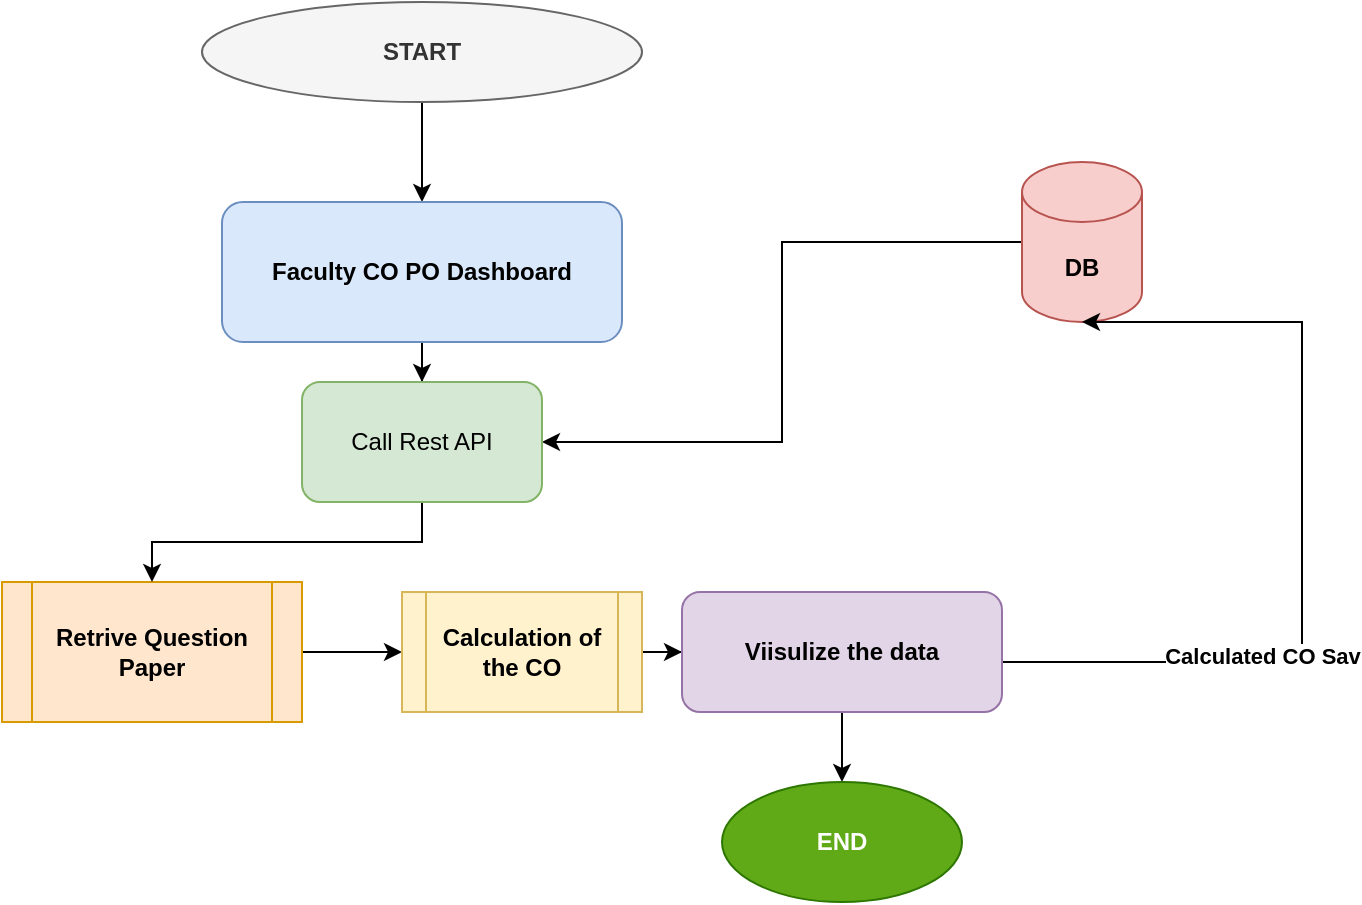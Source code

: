 <mxfile version="20.0.1" type="github">
  <diagram id="dNDDDeTWNQkhx7P4IoeW" name="Page-1">
    <mxGraphModel dx="1038" dy="539" grid="1" gridSize="10" guides="1" tooltips="1" connect="1" arrows="1" fold="1" page="1" pageScale="1" pageWidth="850" pageHeight="1100" math="0" shadow="0">
      <root>
        <mxCell id="0" />
        <mxCell id="1" parent="0" />
        <mxCell id="Mg8B8M4TqWlRmZ-xUkiE-3" value="" style="edgeStyle=orthogonalEdgeStyle;rounded=0;orthogonalLoop=1;jettySize=auto;html=1;" edge="1" parent="1" source="Mg8B8M4TqWlRmZ-xUkiE-1" target="Mg8B8M4TqWlRmZ-xUkiE-2">
          <mxGeometry relative="1" as="geometry" />
        </mxCell>
        <mxCell id="Mg8B8M4TqWlRmZ-xUkiE-1" value="&lt;b&gt;START&lt;/b&gt;" style="ellipse;whiteSpace=wrap;html=1;fillColor=#f5f5f5;fontColor=#333333;strokeColor=#666666;" vertex="1" parent="1">
          <mxGeometry x="220" y="40" width="220" height="50" as="geometry" />
        </mxCell>
        <mxCell id="Mg8B8M4TqWlRmZ-xUkiE-17" value="" style="edgeStyle=orthogonalEdgeStyle;rounded=0;orthogonalLoop=1;jettySize=auto;html=1;" edge="1" parent="1" source="Mg8B8M4TqWlRmZ-xUkiE-2" target="Mg8B8M4TqWlRmZ-xUkiE-16">
          <mxGeometry relative="1" as="geometry" />
        </mxCell>
        <mxCell id="Mg8B8M4TqWlRmZ-xUkiE-2" value="&lt;b&gt;Faculty CO PO Dashboard&lt;/b&gt;" style="rounded=1;whiteSpace=wrap;html=1;fillColor=#dae8fc;strokeColor=#6c8ebf;" vertex="1" parent="1">
          <mxGeometry x="230" y="140" width="200" height="70" as="geometry" />
        </mxCell>
        <mxCell id="Mg8B8M4TqWlRmZ-xUkiE-9" style="edgeStyle=orthogonalEdgeStyle;rounded=0;orthogonalLoop=1;jettySize=auto;html=1;entryX=1;entryY=0.5;entryDx=0;entryDy=0;" edge="1" parent="1" source="Mg8B8M4TqWlRmZ-xUkiE-4" target="Mg8B8M4TqWlRmZ-xUkiE-16">
          <mxGeometry relative="1" as="geometry">
            <mxPoint x="450" y="350" as="targetPoint" />
          </mxGeometry>
        </mxCell>
        <mxCell id="Mg8B8M4TqWlRmZ-xUkiE-4" value="&lt;b&gt;DB&lt;/b&gt;" style="shape=cylinder3;whiteSpace=wrap;html=1;boundedLbl=1;backgroundOutline=1;size=15;fillColor=#f8cecc;strokeColor=#b85450;" vertex="1" parent="1">
          <mxGeometry x="630" y="120" width="60" height="80" as="geometry" />
        </mxCell>
        <mxCell id="Mg8B8M4TqWlRmZ-xUkiE-25" value="" style="edgeStyle=orthogonalEdgeStyle;rounded=0;orthogonalLoop=1;jettySize=auto;html=1;" edge="1" parent="1" source="Mg8B8M4TqWlRmZ-xUkiE-5" target="Mg8B8M4TqWlRmZ-xUkiE-14">
          <mxGeometry relative="1" as="geometry" />
        </mxCell>
        <mxCell id="Mg8B8M4TqWlRmZ-xUkiE-5" value="&lt;b&gt;Retrive Question Paper&lt;/b&gt;" style="shape=process;whiteSpace=wrap;html=1;backgroundOutline=1;fillColor=#ffe6cc;strokeColor=#d79b00;" vertex="1" parent="1">
          <mxGeometry x="120" y="330" width="150" height="70" as="geometry" />
        </mxCell>
        <mxCell id="Mg8B8M4TqWlRmZ-xUkiE-19" style="edgeStyle=orthogonalEdgeStyle;rounded=0;orthogonalLoop=1;jettySize=auto;html=1;entryX=0.5;entryY=1;entryDx=0;entryDy=0;entryPerimeter=0;" edge="1" parent="1" source="Mg8B8M4TqWlRmZ-xUkiE-21" target="Mg8B8M4TqWlRmZ-xUkiE-4">
          <mxGeometry relative="1" as="geometry">
            <mxPoint x="670" y="210" as="targetPoint" />
            <mxPoint x="630" y="360" as="sourcePoint" />
            <Array as="points">
              <mxPoint x="770" y="370" />
              <mxPoint x="770" y="200" />
            </Array>
          </mxGeometry>
        </mxCell>
        <mxCell id="Mg8B8M4TqWlRmZ-xUkiE-20" value="&lt;b&gt;Calculated CO Sav&lt;/b&gt;" style="edgeLabel;html=1;align=center;verticalAlign=middle;resizable=0;points=[];" vertex="1" connectable="0" parent="Mg8B8M4TqWlRmZ-xUkiE-19">
          <mxGeometry x="-0.398" y="3" relative="1" as="geometry">
            <mxPoint as="offset" />
          </mxGeometry>
        </mxCell>
        <mxCell id="Mg8B8M4TqWlRmZ-xUkiE-26" value="" style="edgeStyle=orthogonalEdgeStyle;rounded=0;orthogonalLoop=1;jettySize=auto;html=1;" edge="1" parent="1" source="Mg8B8M4TqWlRmZ-xUkiE-14" target="Mg8B8M4TqWlRmZ-xUkiE-21">
          <mxGeometry relative="1" as="geometry" />
        </mxCell>
        <mxCell id="Mg8B8M4TqWlRmZ-xUkiE-14" value="&lt;b&gt;Calculation of the CO&lt;/b&gt;" style="shape=process;whiteSpace=wrap;html=1;backgroundOutline=1;fillColor=#fff2cc;strokeColor=#d6b656;" vertex="1" parent="1">
          <mxGeometry x="320" y="335" width="120" height="60" as="geometry" />
        </mxCell>
        <mxCell id="Mg8B8M4TqWlRmZ-xUkiE-18" value="" style="edgeStyle=orthogonalEdgeStyle;rounded=0;orthogonalLoop=1;jettySize=auto;html=1;" edge="1" parent="1" source="Mg8B8M4TqWlRmZ-xUkiE-16" target="Mg8B8M4TqWlRmZ-xUkiE-5">
          <mxGeometry relative="1" as="geometry" />
        </mxCell>
        <mxCell id="Mg8B8M4TqWlRmZ-xUkiE-16" value="Call Rest API" style="rounded=1;whiteSpace=wrap;html=1;fillColor=#d5e8d4;strokeColor=#82b366;" vertex="1" parent="1">
          <mxGeometry x="270" y="230" width="120" height="60" as="geometry" />
        </mxCell>
        <mxCell id="Mg8B8M4TqWlRmZ-xUkiE-27" value="" style="edgeStyle=orthogonalEdgeStyle;rounded=0;orthogonalLoop=1;jettySize=auto;html=1;" edge="1" parent="1" source="Mg8B8M4TqWlRmZ-xUkiE-21" target="Mg8B8M4TqWlRmZ-xUkiE-23">
          <mxGeometry relative="1" as="geometry" />
        </mxCell>
        <mxCell id="Mg8B8M4TqWlRmZ-xUkiE-21" value="&lt;b&gt;Viisulize the data&lt;/b&gt;" style="rounded=1;whiteSpace=wrap;html=1;fillColor=#e1d5e7;strokeColor=#9673a6;" vertex="1" parent="1">
          <mxGeometry x="460" y="335" width="160" height="60" as="geometry" />
        </mxCell>
        <mxCell id="Mg8B8M4TqWlRmZ-xUkiE-23" value="&lt;b&gt;END&lt;/b&gt;" style="ellipse;whiteSpace=wrap;html=1;fillColor=#60a917;strokeColor=#2D7600;rounded=1;fontColor=#ffffff;" vertex="1" parent="1">
          <mxGeometry x="480" y="430" width="120" height="60" as="geometry" />
        </mxCell>
      </root>
    </mxGraphModel>
  </diagram>
</mxfile>
